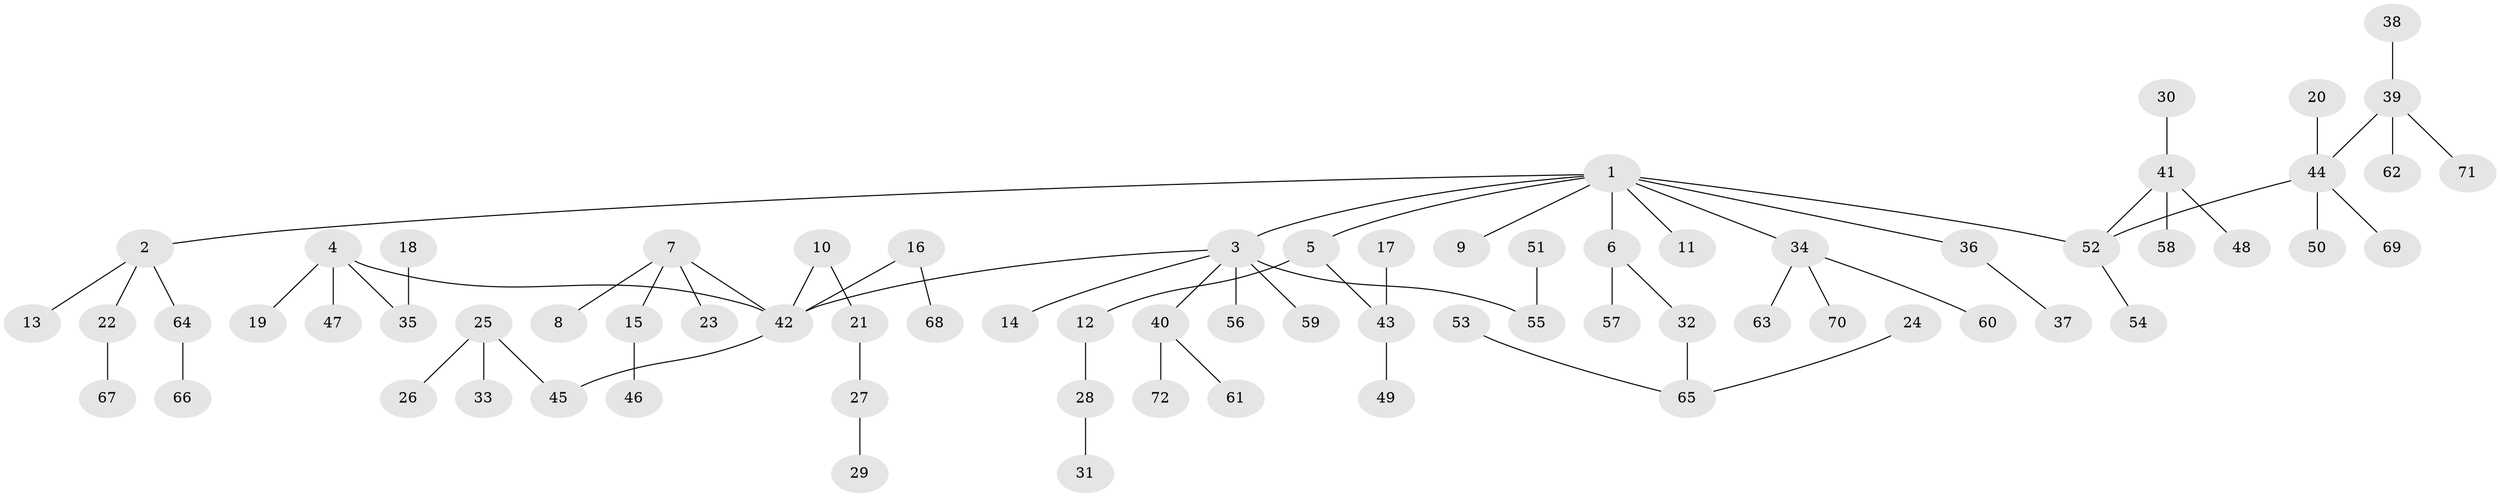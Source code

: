 // original degree distribution, {3: 0.1597222222222222, 6: 0.006944444444444444, 4: 0.041666666666666664, 5: 0.041666666666666664, 2: 0.2986111111111111, 7: 0.006944444444444444, 1: 0.4444444444444444}
// Generated by graph-tools (version 1.1) at 2025/50/03/09/25 03:50:24]
// undirected, 72 vertices, 71 edges
graph export_dot {
graph [start="1"]
  node [color=gray90,style=filled];
  1;
  2;
  3;
  4;
  5;
  6;
  7;
  8;
  9;
  10;
  11;
  12;
  13;
  14;
  15;
  16;
  17;
  18;
  19;
  20;
  21;
  22;
  23;
  24;
  25;
  26;
  27;
  28;
  29;
  30;
  31;
  32;
  33;
  34;
  35;
  36;
  37;
  38;
  39;
  40;
  41;
  42;
  43;
  44;
  45;
  46;
  47;
  48;
  49;
  50;
  51;
  52;
  53;
  54;
  55;
  56;
  57;
  58;
  59;
  60;
  61;
  62;
  63;
  64;
  65;
  66;
  67;
  68;
  69;
  70;
  71;
  72;
  1 -- 2 [weight=1.0];
  1 -- 3 [weight=1.0];
  1 -- 5 [weight=1.0];
  1 -- 6 [weight=1.0];
  1 -- 9 [weight=1.0];
  1 -- 11 [weight=1.0];
  1 -- 34 [weight=1.0];
  1 -- 36 [weight=1.0];
  1 -- 52 [weight=1.0];
  2 -- 13 [weight=1.0];
  2 -- 22 [weight=1.0];
  2 -- 64 [weight=1.0];
  3 -- 14 [weight=1.0];
  3 -- 40 [weight=1.0];
  3 -- 42 [weight=1.0];
  3 -- 55 [weight=1.0];
  3 -- 56 [weight=1.0];
  3 -- 59 [weight=1.0];
  4 -- 19 [weight=1.0];
  4 -- 35 [weight=1.0];
  4 -- 42 [weight=1.0];
  4 -- 47 [weight=1.0];
  5 -- 12 [weight=1.0];
  5 -- 43 [weight=1.0];
  6 -- 32 [weight=1.0];
  6 -- 57 [weight=1.0];
  7 -- 8 [weight=1.0];
  7 -- 15 [weight=1.0];
  7 -- 23 [weight=1.0];
  7 -- 42 [weight=1.0];
  10 -- 21 [weight=1.0];
  10 -- 42 [weight=1.0];
  12 -- 28 [weight=1.0];
  15 -- 46 [weight=1.0];
  16 -- 42 [weight=1.0];
  16 -- 68 [weight=1.0];
  17 -- 43 [weight=1.0];
  18 -- 35 [weight=1.0];
  20 -- 44 [weight=1.0];
  21 -- 27 [weight=1.0];
  22 -- 67 [weight=1.0];
  24 -- 65 [weight=1.0];
  25 -- 26 [weight=1.0];
  25 -- 33 [weight=1.0];
  25 -- 45 [weight=1.0];
  27 -- 29 [weight=1.0];
  28 -- 31 [weight=1.0];
  30 -- 41 [weight=1.0];
  32 -- 65 [weight=1.0];
  34 -- 60 [weight=1.0];
  34 -- 63 [weight=1.0];
  34 -- 70 [weight=1.0];
  36 -- 37 [weight=1.0];
  38 -- 39 [weight=1.0];
  39 -- 44 [weight=1.0];
  39 -- 62 [weight=1.0];
  39 -- 71 [weight=1.0];
  40 -- 61 [weight=1.0];
  40 -- 72 [weight=1.0];
  41 -- 48 [weight=1.0];
  41 -- 52 [weight=1.0];
  41 -- 58 [weight=1.0];
  42 -- 45 [weight=1.0];
  43 -- 49 [weight=1.0];
  44 -- 50 [weight=1.0];
  44 -- 52 [weight=1.0];
  44 -- 69 [weight=1.0];
  51 -- 55 [weight=1.0];
  52 -- 54 [weight=1.0];
  53 -- 65 [weight=1.0];
  64 -- 66 [weight=1.0];
}
